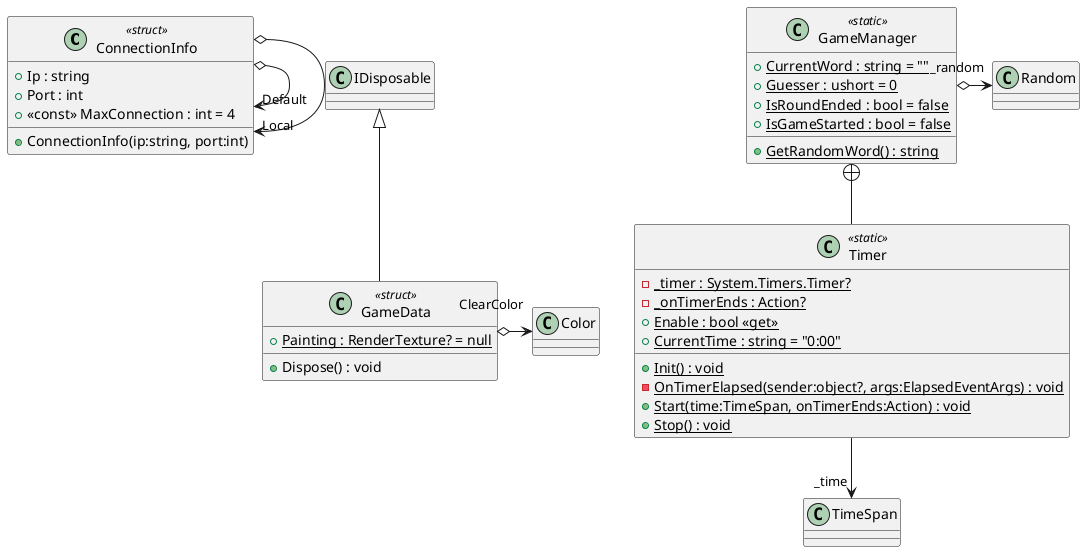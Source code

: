 @startuml
class ConnectionInfo <<struct>> {
    + Ip : string
    + Port : int
    + ConnectionInfo(ip:string, port:int)
    + <<const>> MaxConnection : int = 4
}
class GameData <<struct>> {
    + {static} Painting : RenderTexture? = null
    + Dispose() : void
}
class GameManager <<static>> {
    + {static} CurrentWord : string = ""
    + {static} Guesser : ushort = 0
    + {static} IsRoundEnded : bool = false
    + {static} IsGameStarted : bool = false
    + {static} GetRandomWord() : string
}
class Timer <<static>> {
    - {static} _timer : System.Timers.Timer?
    - {static} _onTimerEnds : Action?
    + {static} Enable : bool <<get>>
    + {static} CurrentTime : string = "0:00"
    + {static} Init() : void
    - {static} OnTimerElapsed(sender:object?, args:ElapsedEventArgs) : void
    + {static} Start(time:TimeSpan, onTimerEnds:Action) : void
    + {static} Stop() : void
}
ConnectionInfo o-> "Default" ConnectionInfo
ConnectionInfo o-> "Local" ConnectionInfo
IDisposable <|-- GameData
GameData o-> "ClearColor" Color
GameManager o-> "_random" Random
GameManager +-- Timer
Timer --> "_time" TimeSpan
@enduml
